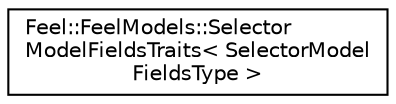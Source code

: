 digraph "Graphical Class Hierarchy"
{
 // LATEX_PDF_SIZE
  edge [fontname="Helvetica",fontsize="10",labelfontname="Helvetica",labelfontsize="10"];
  node [fontname="Helvetica",fontsize="10",shape=record];
  rankdir="LR";
  Node0 [label="Feel::FeelModels::Selector\lModelFieldsTraits\< SelectorModel\lFieldsType \>",height=0.2,width=0.4,color="black", fillcolor="white", style="filled",URL="$structFeel_1_1FeelModels_1_1SelectorModelFieldsTraits.html",tooltip=" "];
}
